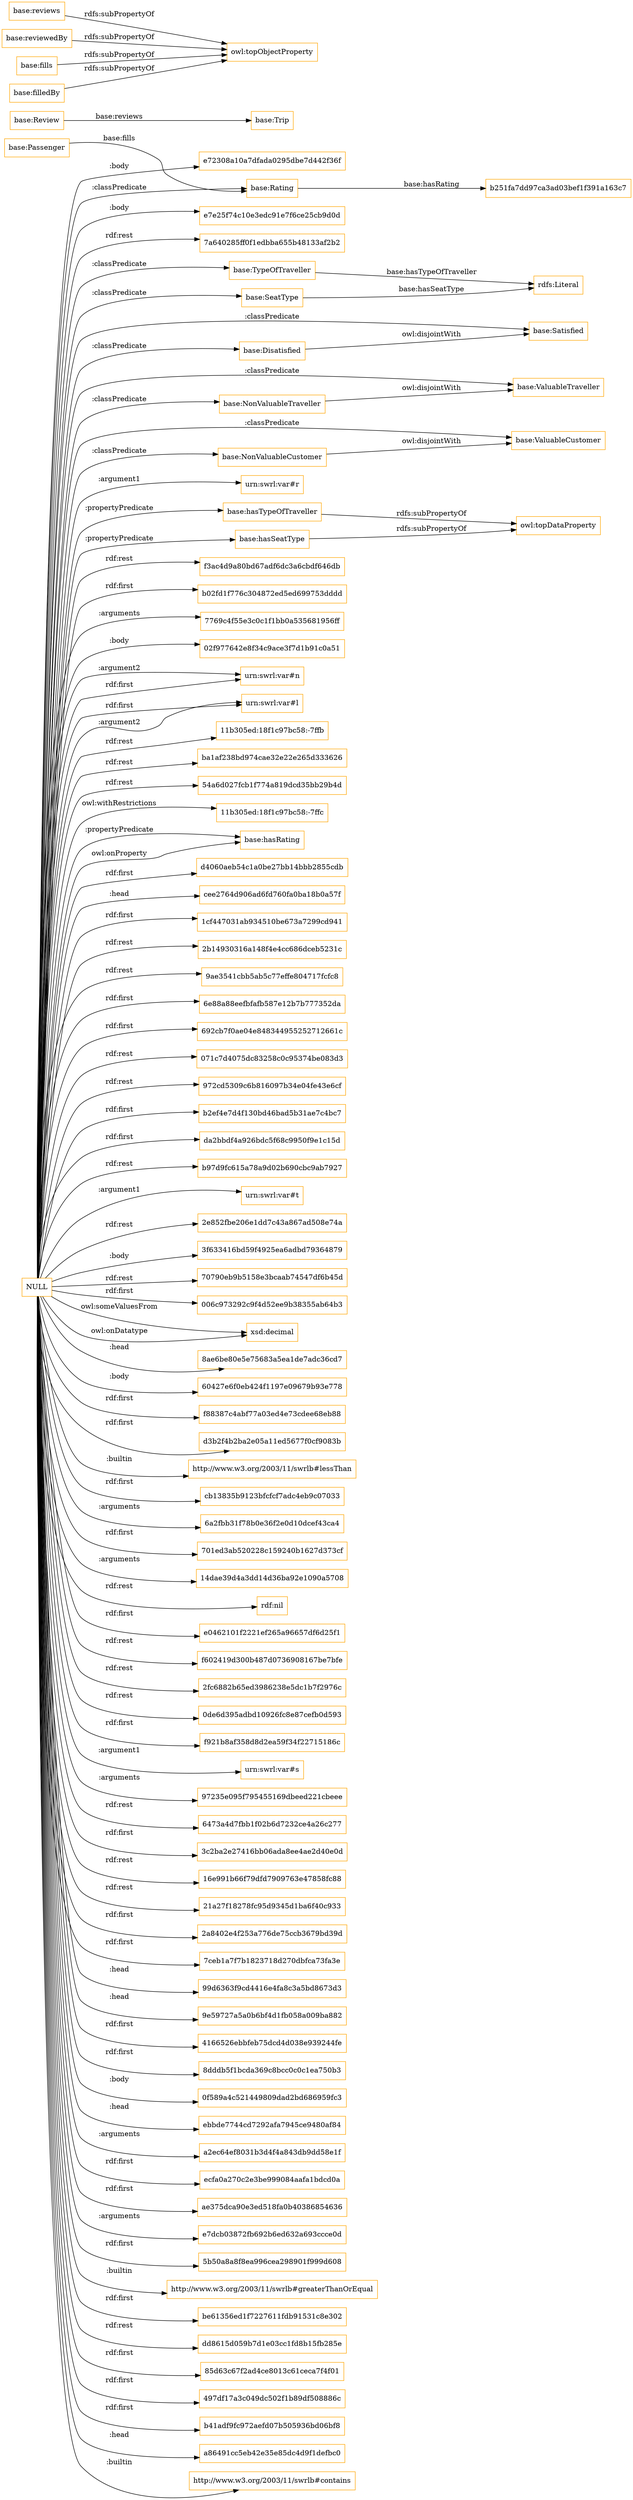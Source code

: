 digraph ar2dtool_diagram { 
rankdir=LR;
size="1501"
node [shape = rectangle, color="orange"]; "base:SeatType" "base:Review" "base:Satisfied" "base:TypeOfTraveller" "base:NonValuableTraveller" "base:ValuableTraveller" "base:Passenger" "base:ValuableCustomer" "base:Trip" "base:Rating" "base:Disatisfied" "base:NonValuableCustomer" ; /*classes style*/
	"base:hasSeatType" -> "owl:topDataProperty" [ label = "rdfs:subPropertyOf" ];
	"base:Disatisfied" -> "base:Satisfied" [ label = "owl:disjointWith" ];
	"base:reviews" -> "owl:topObjectProperty" [ label = "rdfs:subPropertyOf" ];
	"base:NonValuableTraveller" -> "base:ValuableTraveller" [ label = "owl:disjointWith" ];
	"base:NonValuableCustomer" -> "base:ValuableCustomer" [ label = "owl:disjointWith" ];
	"base:reviewedBy" -> "owl:topObjectProperty" [ label = "rdfs:subPropertyOf" ];
	"base:fills" -> "owl:topObjectProperty" [ label = "rdfs:subPropertyOf" ];
	"base:hasTypeOfTraveller" -> "owl:topDataProperty" [ label = "rdfs:subPropertyOf" ];
	"NULL" -> "f3ac4d9a80bd67adf6dc3a6cbdf646db" [ label = "rdf:rest" ];
	"NULL" -> "b02fd1f776c304872ed5ed699753dddd" [ label = "rdf:first" ];
	"NULL" -> "7769c4f55e3c0c1f1bb0a535681956ff" [ label = ":arguments" ];
	"NULL" -> "02f977642e8f34c9ace3f7d1b91c0a51" [ label = ":body" ];
	"NULL" -> "urn:swrl:var#n" [ label = "rdf:first" ];
	"NULL" -> "urn:swrl:var#n" [ label = ":argument2" ];
	"NULL" -> "urn:swrl:var#l" [ label = ":argument2" ];
	"NULL" -> "base:Disatisfied" [ label = ":classPredicate" ];
	"NULL" -> "11b305ed:18f1c97bc58:-7ffb" [ label = "rdf:rest" ];
	"NULL" -> "ba1af238bd974cae32e22e265d333626" [ label = "rdf:rest" ];
	"NULL" -> "54a6d027fcb1f774a819dcd35bb29b4d" [ label = "rdf:rest" ];
	"NULL" -> "base:NonValuableCustomer" [ label = ":classPredicate" ];
	"NULL" -> "11b305ed:18f1c97bc58:-7ffc" [ label = "owl:withRestrictions" ];
	"NULL" -> "base:hasRating" [ label = "owl:onProperty" ];
	"NULL" -> "d4060aeb54c1a0be27bb14bbb2855cdb" [ label = "rdf:first" ];
	"NULL" -> "cee2764d906ad6fd760fa0ba18b0a57f" [ label = ":head" ];
	"NULL" -> "1cf447031ab934510be673a7299cd941" [ label = "rdf:first" ];
	"NULL" -> "base:Rating" [ label = ":classPredicate" ];
	"NULL" -> "2b14930316a148f4e4cc686dceb5231c" [ label = "rdf:rest" ];
	"NULL" -> "9ae3541cbb5ab5c77effe804717fcfc8" [ label = "rdf:rest" ];
	"NULL" -> "6e88a88eefbfafb587e12b7b777352da" [ label = "rdf:first" ];
	"NULL" -> "692cb7f0ae04e848344955252712661c" [ label = "rdf:first" ];
	"NULL" -> "071c7d4075dc83258c0c95374be083d3" [ label = "rdf:rest" ];
	"NULL" -> "972cd5309c6b816097b34e04fe43e6cf" [ label = "rdf:rest" ];
	"NULL" -> "b2ef4e7d4f130bd46bad5b31ae7c4bc7" [ label = "rdf:first" ];
	"NULL" -> "da2bbdf4a926bdc5f68c9950f9e1c15d" [ label = "rdf:first" ];
	"NULL" -> "base:hasSeatType" [ label = ":propertyPredicate" ];
	"NULL" -> "b97d9fc615a78a9d02b690cbc9ab7927" [ label = "rdf:rest" ];
	"NULL" -> "urn:swrl:var#t" [ label = ":argument1" ];
	"NULL" -> "2e852fbe206e1dd7c43a867ad508e74a" [ label = "rdf:rest" ];
	"NULL" -> "3f633416bd59f4925ea6adbd79364879" [ label = ":body" ];
	"NULL" -> "70790eb9b5158e3bcaab74547df6b45d" [ label = "rdf:rest" ];
	"NULL" -> "base:SeatType" [ label = ":classPredicate" ];
	"NULL" -> "006c973292c9f4d52ee9b38355ab64b3" [ label = "rdf:first" ];
	"NULL" -> "xsd:decimal" [ label = "owl:onDatatype" ];
	"NULL" -> "8ae6be80e5e75683a5ea1de7adc36cd7" [ label = ":head" ];
	"NULL" -> "60427e6f0eb424f1197e09679b93e778" [ label = ":body" ];
	"NULL" -> "f88387c4abf77a03ed4e73cdee68eb88" [ label = "rdf:first" ];
	"NULL" -> "xsd:decimal" [ label = "owl:someValuesFrom" ];
	"NULL" -> "d3b2f4b2ba2e05a11ed5677f0cf9083b" [ label = "rdf:first" ];
	"NULL" -> "http://www.w3.org/2003/11/swrlb#lessThan" [ label = ":builtin" ];
	"NULL" -> "cb13835b9123bfcfcf7adc4eb9c07033" [ label = "rdf:first" ];
	"NULL" -> "6a2fbb31f78b0e36f2e0d10dcef43ca4" [ label = ":arguments" ];
	"NULL" -> "701ed3ab520228c159240b1627d373cf" [ label = "rdf:first" ];
	"NULL" -> "14dae39d4a3dd14d36ba92e1090a5708" [ label = ":arguments" ];
	"NULL" -> "rdf:nil" [ label = "rdf:rest" ];
	"NULL" -> "base:TypeOfTraveller" [ label = ":classPredicate" ];
	"NULL" -> "e0462101f2221ef265a96657df6d25f1" [ label = "rdf:first" ];
	"NULL" -> "f602419d300b487d0736908167be7bfe" [ label = "rdf:rest" ];
	"NULL" -> "2fc6882b65ed3986238e5dc1b7f2976c" [ label = "rdf:rest" ];
	"NULL" -> "0de6d395adbd10926fc8e87cefb0d593" [ label = "rdf:rest" ];
	"NULL" -> "f921b8af358d8d2ea59f34f22715186c" [ label = "rdf:first" ];
	"NULL" -> "urn:swrl:var#s" [ label = ":argument1" ];
	"NULL" -> "97235e095f795455169dbeed221cbeee" [ label = ":arguments" ];
	"NULL" -> "6473a4d7fbb1f02b6d7232ce4a26c277" [ label = "rdf:rest" ];
	"NULL" -> "3c2ba2e27416bb06ada8ee4ae2d40e0d" [ label = "rdf:first" ];
	"NULL" -> "base:Satisfied" [ label = ":classPredicate" ];
	"NULL" -> "16e991b66f79dfd7909763e47858fc88" [ label = "rdf:rest" ];
	"NULL" -> "21a27f18278fc95d9345d1ba6f40c933" [ label = "rdf:rest" ];
	"NULL" -> "base:hasTypeOfTraveller" [ label = ":propertyPredicate" ];
	"NULL" -> "2a8402e4f253a776de75ccb3679bd39d" [ label = "rdf:first" ];
	"NULL" -> "7ceb1a7f7b1823718d270dbfca73fa3e" [ label = "rdf:first" ];
	"NULL" -> "99d6363f9cd4416e4fa8c3a5bd8673d3" [ label = ":head" ];
	"NULL" -> "9e59727a5a0b6bf4d1fb058a009ba882" [ label = ":head" ];
	"NULL" -> "urn:swrl:var#l" [ label = "rdf:first" ];
	"NULL" -> "4166526ebbfeb75dcd4d038e939244fe" [ label = "rdf:first" ];
	"NULL" -> "8dddb5f1bcda369c8bcc0c0c1ea750b3" [ label = "rdf:first" ];
	"NULL" -> "0f589a4c521449809dad2bd686959fc3" [ label = ":body" ];
	"NULL" -> "base:ValuableTraveller" [ label = ":classPredicate" ];
	"NULL" -> "ebbde7744cd7292afa7945ce9480af84" [ label = ":head" ];
	"NULL" -> "a2ec64ef8031b3d4f4a843db9dd58e1f" [ label = ":arguments" ];
	"NULL" -> "ecfa0a270c2e3be999084aafa1bdcd0a" [ label = "rdf:first" ];
	"NULL" -> "ae375dca90e3ed518fa0b40386854636" [ label = "rdf:first" ];
	"NULL" -> "e7dcb03872fb692b6ed632a693ccce0d" [ label = ":arguments" ];
	"NULL" -> "5b50a8a8f8ea996cea298901f999d608" [ label = "rdf:first" ];
	"NULL" -> "base:NonValuableTraveller" [ label = ":classPredicate" ];
	"NULL" -> "http://www.w3.org/2003/11/swrlb#greaterThanOrEqual" [ label = ":builtin" ];
	"NULL" -> "be61356ed1f7227611fdb91531c8e302" [ label = "rdf:first" ];
	"NULL" -> "dd8615d059b7d1e03cc1fd8b15fb285e" [ label = "rdf:rest" ];
	"NULL" -> "85d63c67f2ad4ce8013c61ceca7f4f01" [ label = "rdf:first" ];
	"NULL" -> "497df17a3c049dc502f1b89df508886c" [ label = "rdf:first" ];
	"NULL" -> "b41adf9fc972aefd07b505936bd06bf8" [ label = "rdf:first" ];
	"NULL" -> "a86491cc5eb42e35e85dc4d9f1defbc0" [ label = ":head" ];
	"NULL" -> "http://www.w3.org/2003/11/swrlb#contains" [ label = ":builtin" ];
	"NULL" -> "e72308a10a7dfada0295dbe7d442f36f" [ label = ":body" ];
	"NULL" -> "e7e25f74c10e3edc91e7f6ce25cb9d0d" [ label = ":body" ];
	"NULL" -> "base:ValuableCustomer" [ label = ":classPredicate" ];
	"NULL" -> "7a640285ff0f1edbba655b48133af2b2" [ label = "rdf:rest" ];
	"NULL" -> "base:hasRating" [ label = ":propertyPredicate" ];
	"NULL" -> "urn:swrl:var#r" [ label = ":argument1" ];
	"base:filledBy" -> "owl:topObjectProperty" [ label = "rdfs:subPropertyOf" ];
	"base:Rating" -> "b251fa7dd97ca3ad03bef1f391a163c7" [ label = "base:hasRating" ];
	"base:TypeOfTraveller" -> "rdfs:Literal" [ label = "base:hasTypeOfTraveller" ];
	"base:Passenger" -> "base:Rating" [ label = "base:fills" ];
	"base:Review" -> "base:Trip" [ label = "base:reviews" ];
	"base:SeatType" -> "rdfs:Literal" [ label = "base:hasSeatType" ];

}
